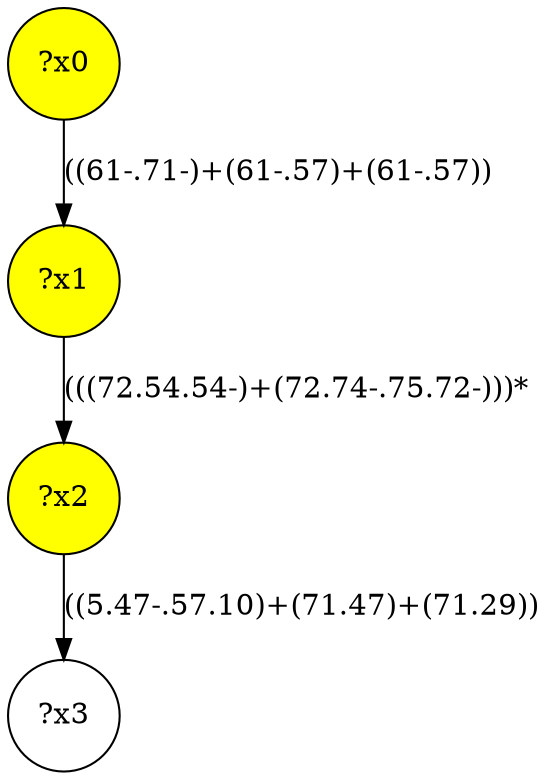 digraph g {
	x1 [fillcolor="yellow", style="filled," shape=circle, label="?x1"];
	x2 [fillcolor="yellow", style="filled," shape=circle, label="?x2"];
	x0 [fillcolor="yellow", style="filled," shape=circle, label="?x0"];
	x0 -> x1 [label="((61-.71-)+(61-.57)+(61-.57))"];
	x1 -> x2 [label="(((72.54.54-)+(72.74-.75.72-)))*"];
	x3 [shape=circle, label="?x3"];
	x2 -> x3 [label="((5.47-.57.10)+(71.47)+(71.29))"];
}
